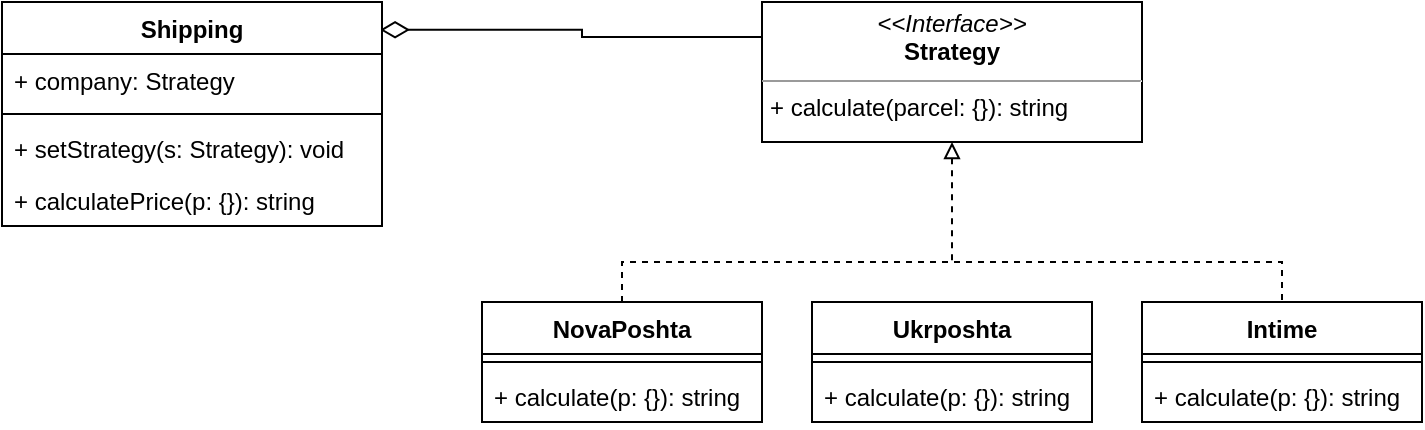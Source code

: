 <mxfile version="14.6.13" type="device"><diagram id="_Ve3NIjG68ecpxsyPOws" name="Страница 1"><mxGraphModel dx="981" dy="567" grid="1" gridSize="10" guides="1" tooltips="1" connect="1" arrows="1" fold="1" page="1" pageScale="1" pageWidth="827" pageHeight="1169" math="0" shadow="0"><root><mxCell id="0"/><mxCell id="1" parent="0"/><mxCell id="S_UfbxsRN8NoDiwpryap-13" style="edgeStyle=orthogonalEdgeStyle;rounded=0;orthogonalLoop=1;jettySize=auto;html=1;exitX=0.5;exitY=1;exitDx=0;exitDy=0;dashed=1;endArrow=none;endFill=0;startArrow=block;startFill=0;" edge="1" parent="1" source="S_UfbxsRN8NoDiwpryap-1"><mxGeometry relative="1" as="geometry"><mxPoint x="635" y="370" as="targetPoint"/></mxGeometry></mxCell><mxCell id="S_UfbxsRN8NoDiwpryap-19" style="edgeStyle=orthogonalEdgeStyle;rounded=0;orthogonalLoop=1;jettySize=auto;html=1;exitX=0;exitY=0.25;exitDx=0;exitDy=0;startArrow=none;startFill=0;endArrow=diamondThin;endFill=0;endSize=12;entryX=0.995;entryY=0.124;entryDx=0;entryDy=0;entryPerimeter=0;" edge="1" parent="1" source="S_UfbxsRN8NoDiwpryap-1" target="S_UfbxsRN8NoDiwpryap-14"><mxGeometry relative="1" as="geometry"><mxPoint x="350" y="253" as="targetPoint"/></mxGeometry></mxCell><mxCell id="S_UfbxsRN8NoDiwpryap-1" value="&lt;p style=&quot;margin: 0px ; margin-top: 4px ; text-align: center&quot;&gt;&lt;i&gt;&amp;lt;&amp;lt;Interface&amp;gt;&amp;gt;&lt;/i&gt;&lt;br&gt;&lt;b&gt;Strategy&lt;/b&gt;&lt;/p&gt;&lt;hr size=&quot;1&quot;&gt;&lt;p style=&quot;margin: 0px ; margin-left: 4px&quot;&gt;+ calculate(parcel: {}): string&lt;br&gt;&lt;/p&gt;" style="verticalAlign=top;align=left;overflow=fill;fontSize=12;fontFamily=Helvetica;html=1;" vertex="1" parent="1"><mxGeometry x="540" y="240" width="190" height="70" as="geometry"/></mxCell><mxCell id="S_UfbxsRN8NoDiwpryap-12" style="edgeStyle=orthogonalEdgeStyle;rounded=0;orthogonalLoop=1;jettySize=auto;html=1;exitX=0.5;exitY=0;exitDx=0;exitDy=0;entryX=0.5;entryY=0;entryDx=0;entryDy=0;dashed=1;endArrow=none;endFill=0;" edge="1" parent="1" source="S_UfbxsRN8NoDiwpryap-2" target="S_UfbxsRN8NoDiwpryap-9"><mxGeometry relative="1" as="geometry"/></mxCell><mxCell id="S_UfbxsRN8NoDiwpryap-2" value="NovaPoshta" style="swimlane;fontStyle=1;align=center;verticalAlign=top;childLayout=stackLayout;horizontal=1;startSize=26;horizontalStack=0;resizeParent=1;resizeParentMax=0;resizeLast=0;collapsible=1;marginBottom=0;" vertex="1" parent="1"><mxGeometry x="400" y="390" width="140" height="60" as="geometry"/></mxCell><mxCell id="S_UfbxsRN8NoDiwpryap-4" value="" style="line;strokeWidth=1;fillColor=none;align=left;verticalAlign=middle;spacingTop=-1;spacingLeft=3;spacingRight=3;rotatable=0;labelPosition=right;points=[];portConstraint=eastwest;" vertex="1" parent="S_UfbxsRN8NoDiwpryap-2"><mxGeometry y="26" width="140" height="8" as="geometry"/></mxCell><mxCell id="S_UfbxsRN8NoDiwpryap-3" value="+ calculate(p: {}): string" style="text;strokeColor=none;fillColor=none;align=left;verticalAlign=top;spacingLeft=4;spacingRight=4;overflow=hidden;rotatable=0;points=[[0,0.5],[1,0.5]];portConstraint=eastwest;" vertex="1" parent="S_UfbxsRN8NoDiwpryap-2"><mxGeometry y="34" width="140" height="26" as="geometry"/></mxCell><mxCell id="S_UfbxsRN8NoDiwpryap-6" value="Ukrposhta" style="swimlane;fontStyle=1;align=center;verticalAlign=top;childLayout=stackLayout;horizontal=1;startSize=26;horizontalStack=0;resizeParent=1;resizeParentMax=0;resizeLast=0;collapsible=1;marginBottom=0;" vertex="1" parent="1"><mxGeometry x="565" y="390" width="140" height="60" as="geometry"/></mxCell><mxCell id="S_UfbxsRN8NoDiwpryap-7" value="" style="line;strokeWidth=1;fillColor=none;align=left;verticalAlign=middle;spacingTop=-1;spacingLeft=3;spacingRight=3;rotatable=0;labelPosition=right;points=[];portConstraint=eastwest;" vertex="1" parent="S_UfbxsRN8NoDiwpryap-6"><mxGeometry y="26" width="140" height="8" as="geometry"/></mxCell><mxCell id="S_UfbxsRN8NoDiwpryap-8" value="+ calculate(p: {}): string" style="text;strokeColor=none;fillColor=none;align=left;verticalAlign=top;spacingLeft=4;spacingRight=4;overflow=hidden;rotatable=0;points=[[0,0.5],[1,0.5]];portConstraint=eastwest;" vertex="1" parent="S_UfbxsRN8NoDiwpryap-6"><mxGeometry y="34" width="140" height="26" as="geometry"/></mxCell><mxCell id="S_UfbxsRN8NoDiwpryap-9" value="Intime" style="swimlane;fontStyle=1;align=center;verticalAlign=top;childLayout=stackLayout;horizontal=1;startSize=26;horizontalStack=0;resizeParent=1;resizeParentMax=0;resizeLast=0;collapsible=1;marginBottom=0;" vertex="1" parent="1"><mxGeometry x="730" y="390" width="140" height="60" as="geometry"/></mxCell><mxCell id="S_UfbxsRN8NoDiwpryap-10" value="" style="line;strokeWidth=1;fillColor=none;align=left;verticalAlign=middle;spacingTop=-1;spacingLeft=3;spacingRight=3;rotatable=0;labelPosition=right;points=[];portConstraint=eastwest;" vertex="1" parent="S_UfbxsRN8NoDiwpryap-9"><mxGeometry y="26" width="140" height="8" as="geometry"/></mxCell><mxCell id="S_UfbxsRN8NoDiwpryap-11" value="+ calculate(p: {}): string" style="text;strokeColor=none;fillColor=none;align=left;verticalAlign=top;spacingLeft=4;spacingRight=4;overflow=hidden;rotatable=0;points=[[0,0.5],[1,0.5]];portConstraint=eastwest;" vertex="1" parent="S_UfbxsRN8NoDiwpryap-9"><mxGeometry y="34" width="140" height="26" as="geometry"/></mxCell><mxCell id="S_UfbxsRN8NoDiwpryap-14" value="Shipping" style="swimlane;fontStyle=1;align=center;verticalAlign=top;childLayout=stackLayout;horizontal=1;startSize=26;horizontalStack=0;resizeParent=1;resizeParentMax=0;resizeLast=0;collapsible=1;marginBottom=0;" vertex="1" parent="1"><mxGeometry x="160" y="240" width="190" height="112" as="geometry"/></mxCell><mxCell id="S_UfbxsRN8NoDiwpryap-15" value="+ company: Strategy" style="text;strokeColor=none;fillColor=none;align=left;verticalAlign=top;spacingLeft=4;spacingRight=4;overflow=hidden;rotatable=0;points=[[0,0.5],[1,0.5]];portConstraint=eastwest;" vertex="1" parent="S_UfbxsRN8NoDiwpryap-14"><mxGeometry y="26" width="190" height="26" as="geometry"/></mxCell><mxCell id="S_UfbxsRN8NoDiwpryap-16" value="" style="line;strokeWidth=1;fillColor=none;align=left;verticalAlign=middle;spacingTop=-1;spacingLeft=3;spacingRight=3;rotatable=0;labelPosition=right;points=[];portConstraint=eastwest;" vertex="1" parent="S_UfbxsRN8NoDiwpryap-14"><mxGeometry y="52" width="190" height="8" as="geometry"/></mxCell><mxCell id="S_UfbxsRN8NoDiwpryap-17" value="+ setStrategy(s: Strategy): void" style="text;strokeColor=none;fillColor=none;align=left;verticalAlign=top;spacingLeft=4;spacingRight=4;overflow=hidden;rotatable=0;points=[[0,0.5],[1,0.5]];portConstraint=eastwest;" vertex="1" parent="S_UfbxsRN8NoDiwpryap-14"><mxGeometry y="60" width="190" height="26" as="geometry"/></mxCell><mxCell id="S_UfbxsRN8NoDiwpryap-18" value="+ calculatePrice(p: {}): string" style="text;strokeColor=none;fillColor=none;align=left;verticalAlign=top;spacingLeft=4;spacingRight=4;overflow=hidden;rotatable=0;points=[[0,0.5],[1,0.5]];portConstraint=eastwest;" vertex="1" parent="S_UfbxsRN8NoDiwpryap-14"><mxGeometry y="86" width="190" height="26" as="geometry"/></mxCell></root></mxGraphModel></diagram></mxfile>